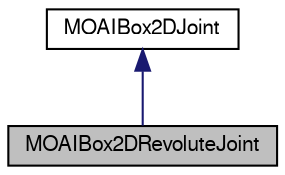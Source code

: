 digraph G
{
  edge [fontname="FreeSans",fontsize="10",labelfontname="FreeSans",labelfontsize="10"];
  node [fontname="FreeSans",fontsize="10",shape=record];
  Node1 [label="MOAIBox2DRevoluteJoint",height=0.2,width=0.4,color="black", fillcolor="grey75", style="filled" fontcolor="black"];
  Node2 -> Node1 [dir=back,color="midnightblue",fontsize="10",style="solid",fontname="FreeSans"];
  Node2 [label="MOAIBox2DJoint",height=0.2,width=0.4,color="black", fillcolor="white", style="filled",URL="$class_m_o_a_i_box2_d_joint.html",tooltip="Box2D joint."];
}
